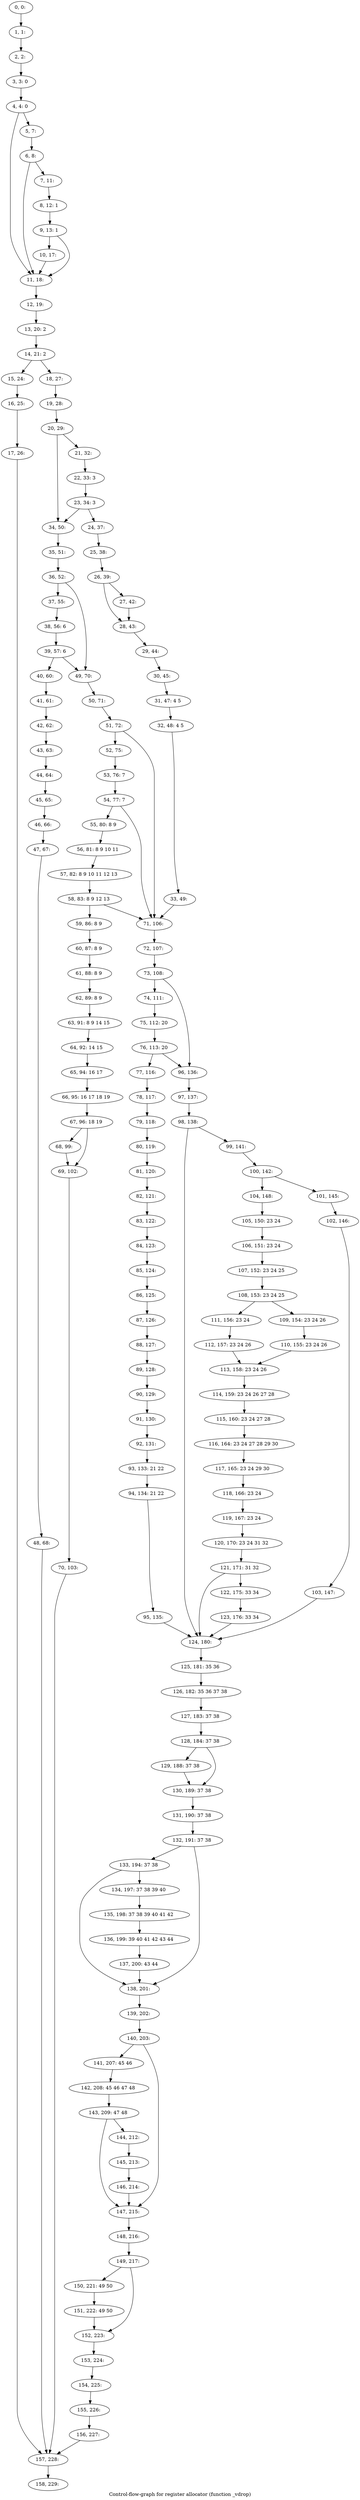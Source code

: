 digraph G {
graph [label="Control-flow-graph for register allocator (function _vdrop)"]
0[label="0, 0: "];
1[label="1, 1: "];
2[label="2, 2: "];
3[label="3, 3: 0 "];
4[label="4, 4: 0 "];
5[label="5, 7: "];
6[label="6, 8: "];
7[label="7, 11: "];
8[label="8, 12: 1 "];
9[label="9, 13: 1 "];
10[label="10, 17: "];
11[label="11, 18: "];
12[label="12, 19: "];
13[label="13, 20: 2 "];
14[label="14, 21: 2 "];
15[label="15, 24: "];
16[label="16, 25: "];
17[label="17, 26: "];
18[label="18, 27: "];
19[label="19, 28: "];
20[label="20, 29: "];
21[label="21, 32: "];
22[label="22, 33: 3 "];
23[label="23, 34: 3 "];
24[label="24, 37: "];
25[label="25, 38: "];
26[label="26, 39: "];
27[label="27, 42: "];
28[label="28, 43: "];
29[label="29, 44: "];
30[label="30, 45: "];
31[label="31, 47: 4 5 "];
32[label="32, 48: 4 5 "];
33[label="33, 49: "];
34[label="34, 50: "];
35[label="35, 51: "];
36[label="36, 52: "];
37[label="37, 55: "];
38[label="38, 56: 6 "];
39[label="39, 57: 6 "];
40[label="40, 60: "];
41[label="41, 61: "];
42[label="42, 62: "];
43[label="43, 63: "];
44[label="44, 64: "];
45[label="45, 65: "];
46[label="46, 66: "];
47[label="47, 67: "];
48[label="48, 68: "];
49[label="49, 70: "];
50[label="50, 71: "];
51[label="51, 72: "];
52[label="52, 75: "];
53[label="53, 76: 7 "];
54[label="54, 77: 7 "];
55[label="55, 80: 8 9 "];
56[label="56, 81: 8 9 10 11 "];
57[label="57, 82: 8 9 10 11 12 13 "];
58[label="58, 83: 8 9 12 13 "];
59[label="59, 86: 8 9 "];
60[label="60, 87: 8 9 "];
61[label="61, 88: 8 9 "];
62[label="62, 89: 8 9 "];
63[label="63, 91: 8 9 14 15 "];
64[label="64, 92: 14 15 "];
65[label="65, 94: 16 17 "];
66[label="66, 95: 16 17 18 19 "];
67[label="67, 96: 18 19 "];
68[label="68, 99: "];
69[label="69, 102: "];
70[label="70, 103: "];
71[label="71, 106: "];
72[label="72, 107: "];
73[label="73, 108: "];
74[label="74, 111: "];
75[label="75, 112: 20 "];
76[label="76, 113: 20 "];
77[label="77, 116: "];
78[label="78, 117: "];
79[label="79, 118: "];
80[label="80, 119: "];
81[label="81, 120: "];
82[label="82, 121: "];
83[label="83, 122: "];
84[label="84, 123: "];
85[label="85, 124: "];
86[label="86, 125: "];
87[label="87, 126: "];
88[label="88, 127: "];
89[label="89, 128: "];
90[label="90, 129: "];
91[label="91, 130: "];
92[label="92, 131: "];
93[label="93, 133: 21 22 "];
94[label="94, 134: 21 22 "];
95[label="95, 135: "];
96[label="96, 136: "];
97[label="97, 137: "];
98[label="98, 138: "];
99[label="99, 141: "];
100[label="100, 142: "];
101[label="101, 145: "];
102[label="102, 146: "];
103[label="103, 147: "];
104[label="104, 148: "];
105[label="105, 150: 23 24 "];
106[label="106, 151: 23 24 "];
107[label="107, 152: 23 24 25 "];
108[label="108, 153: 23 24 25 "];
109[label="109, 154: 23 24 26 "];
110[label="110, 155: 23 24 26 "];
111[label="111, 156: 23 24 "];
112[label="112, 157: 23 24 26 "];
113[label="113, 158: 23 24 26 "];
114[label="114, 159: 23 24 26 27 28 "];
115[label="115, 160: 23 24 27 28 "];
116[label="116, 164: 23 24 27 28 29 30 "];
117[label="117, 165: 23 24 29 30 "];
118[label="118, 166: 23 24 "];
119[label="119, 167: 23 24 "];
120[label="120, 170: 23 24 31 32 "];
121[label="121, 171: 31 32 "];
122[label="122, 175: 33 34 "];
123[label="123, 176: 33 34 "];
124[label="124, 180: "];
125[label="125, 181: 35 36 "];
126[label="126, 182: 35 36 37 38 "];
127[label="127, 183: 37 38 "];
128[label="128, 184: 37 38 "];
129[label="129, 188: 37 38 "];
130[label="130, 189: 37 38 "];
131[label="131, 190: 37 38 "];
132[label="132, 191: 37 38 "];
133[label="133, 194: 37 38 "];
134[label="134, 197: 37 38 39 40 "];
135[label="135, 198: 37 38 39 40 41 42 "];
136[label="136, 199: 39 40 41 42 43 44 "];
137[label="137, 200: 43 44 "];
138[label="138, 201: "];
139[label="139, 202: "];
140[label="140, 203: "];
141[label="141, 207: 45 46 "];
142[label="142, 208: 45 46 47 48 "];
143[label="143, 209: 47 48 "];
144[label="144, 212: "];
145[label="145, 213: "];
146[label="146, 214: "];
147[label="147, 215: "];
148[label="148, 216: "];
149[label="149, 217: "];
150[label="150, 221: 49 50 "];
151[label="151, 222: 49 50 "];
152[label="152, 223: "];
153[label="153, 224: "];
154[label="154, 225: "];
155[label="155, 226: "];
156[label="156, 227: "];
157[label="157, 228: "];
158[label="158, 229: "];
0->1 ;
1->2 ;
2->3 ;
3->4 ;
4->5 ;
4->11 ;
5->6 ;
6->7 ;
6->11 ;
7->8 ;
8->9 ;
9->10 ;
9->11 ;
10->11 ;
11->12 ;
12->13 ;
13->14 ;
14->15 ;
14->18 ;
15->16 ;
16->17 ;
17->157 ;
18->19 ;
19->20 ;
20->21 ;
20->34 ;
21->22 ;
22->23 ;
23->24 ;
23->34 ;
24->25 ;
25->26 ;
26->27 ;
26->28 ;
27->28 ;
28->29 ;
29->30 ;
30->31 ;
31->32 ;
32->33 ;
33->71 ;
34->35 ;
35->36 ;
36->37 ;
36->49 ;
37->38 ;
38->39 ;
39->40 ;
39->49 ;
40->41 ;
41->42 ;
42->43 ;
43->44 ;
44->45 ;
45->46 ;
46->47 ;
47->48 ;
48->157 ;
49->50 ;
50->51 ;
51->52 ;
51->71 ;
52->53 ;
53->54 ;
54->55 ;
54->71 ;
55->56 ;
56->57 ;
57->58 ;
58->59 ;
58->71 ;
59->60 ;
60->61 ;
61->62 ;
62->63 ;
63->64 ;
64->65 ;
65->66 ;
66->67 ;
67->68 ;
67->69 ;
68->69 ;
69->70 ;
70->157 ;
71->72 ;
72->73 ;
73->74 ;
73->96 ;
74->75 ;
75->76 ;
76->77 ;
76->96 ;
77->78 ;
78->79 ;
79->80 ;
80->81 ;
81->82 ;
82->83 ;
83->84 ;
84->85 ;
85->86 ;
86->87 ;
87->88 ;
88->89 ;
89->90 ;
90->91 ;
91->92 ;
92->93 ;
93->94 ;
94->95 ;
95->124 ;
96->97 ;
97->98 ;
98->99 ;
98->124 ;
99->100 ;
100->101 ;
100->104 ;
101->102 ;
102->103 ;
103->124 ;
104->105 ;
105->106 ;
106->107 ;
107->108 ;
108->109 ;
108->111 ;
109->110 ;
110->113 ;
111->112 ;
112->113 ;
113->114 ;
114->115 ;
115->116 ;
116->117 ;
117->118 ;
118->119 ;
119->120 ;
120->121 ;
121->122 ;
121->124 ;
122->123 ;
123->124 ;
124->125 ;
125->126 ;
126->127 ;
127->128 ;
128->129 ;
128->130 ;
129->130 ;
130->131 ;
131->132 ;
132->133 ;
132->138 ;
133->134 ;
133->138 ;
134->135 ;
135->136 ;
136->137 ;
137->138 ;
138->139 ;
139->140 ;
140->141 ;
140->147 ;
141->142 ;
142->143 ;
143->144 ;
143->147 ;
144->145 ;
145->146 ;
146->147 ;
147->148 ;
148->149 ;
149->150 ;
149->152 ;
150->151 ;
151->152 ;
152->153 ;
153->154 ;
154->155 ;
155->156 ;
156->157 ;
157->158 ;
}
